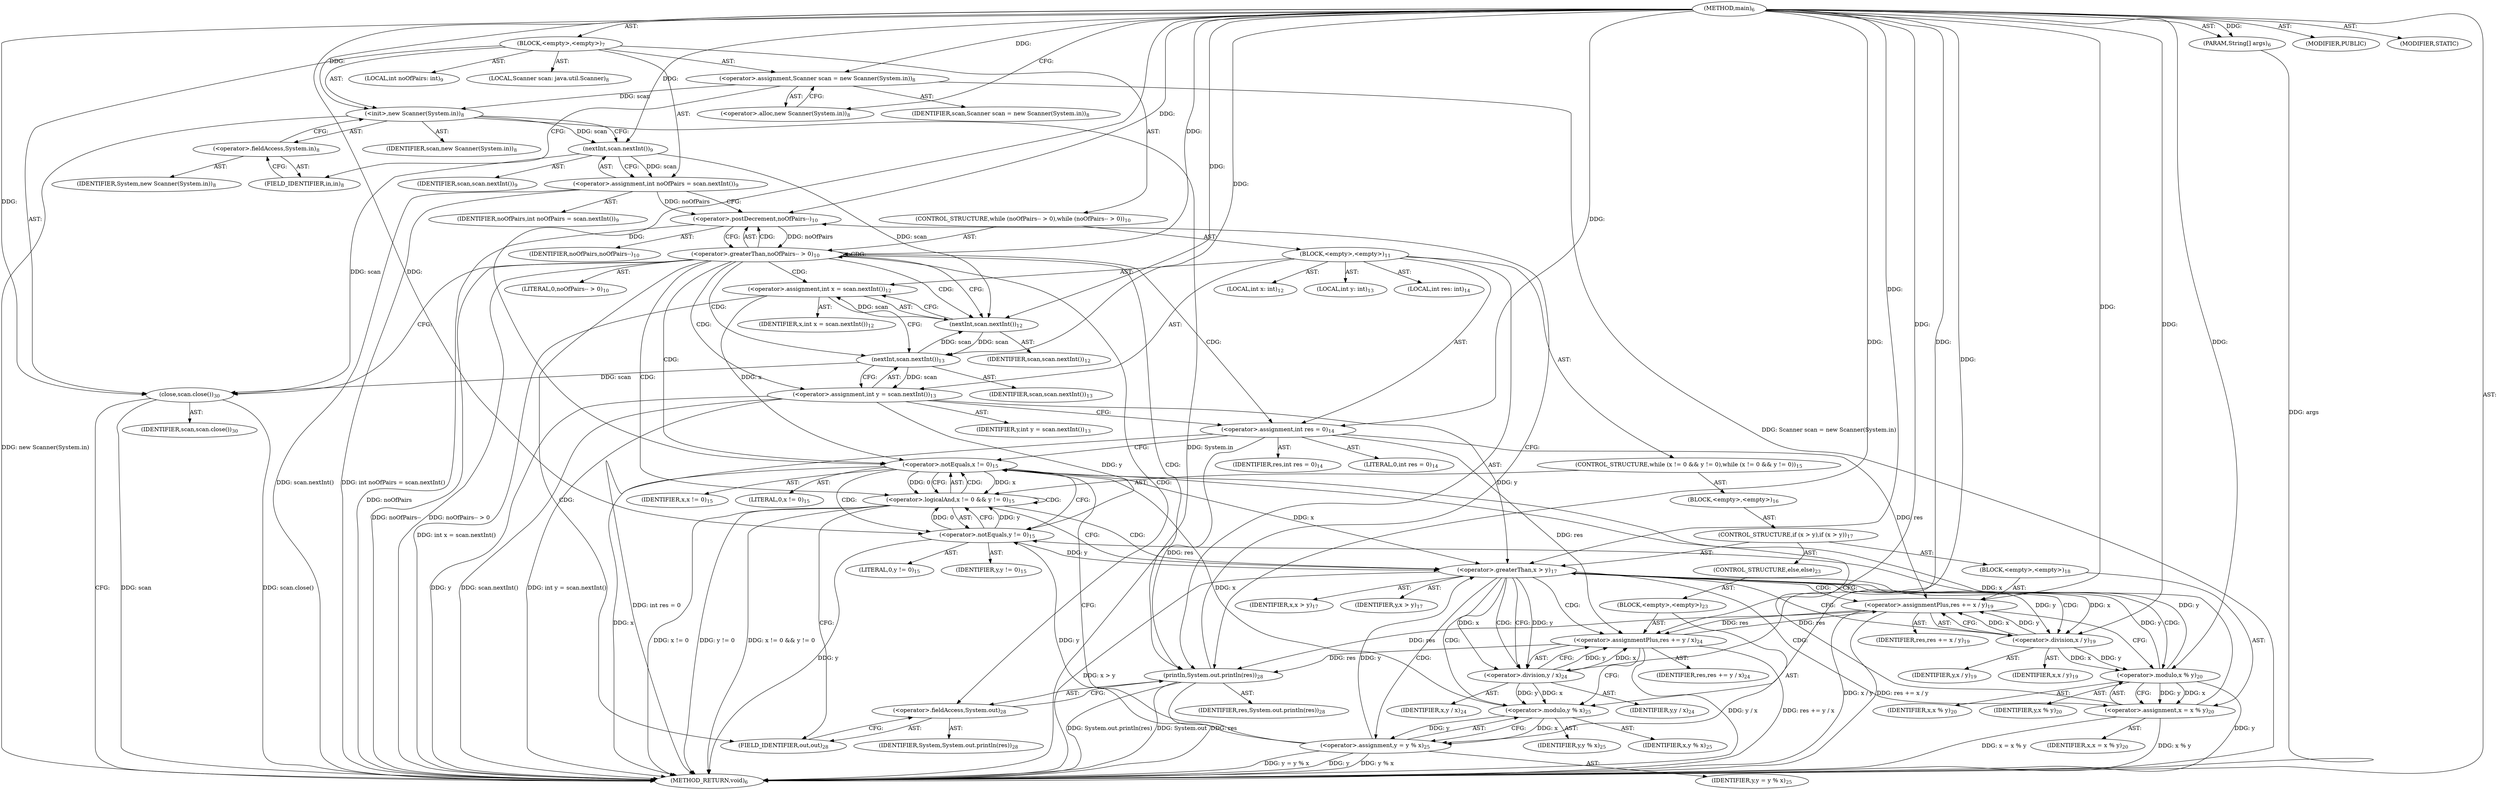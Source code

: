 digraph "main" {  
"19" [label = <(METHOD,main)<SUB>6</SUB>> ]
"20" [label = <(PARAM,String[] args)<SUB>6</SUB>> ]
"21" [label = <(BLOCK,&lt;empty&gt;,&lt;empty&gt;)<SUB>7</SUB>> ]
"4" [label = <(LOCAL,Scanner scan: java.util.Scanner)<SUB>8</SUB>> ]
"22" [label = <(&lt;operator&gt;.assignment,Scanner scan = new Scanner(System.in))<SUB>8</SUB>> ]
"23" [label = <(IDENTIFIER,scan,Scanner scan = new Scanner(System.in))<SUB>8</SUB>> ]
"24" [label = <(&lt;operator&gt;.alloc,new Scanner(System.in))<SUB>8</SUB>> ]
"25" [label = <(&lt;init&gt;,new Scanner(System.in))<SUB>8</SUB>> ]
"3" [label = <(IDENTIFIER,scan,new Scanner(System.in))<SUB>8</SUB>> ]
"26" [label = <(&lt;operator&gt;.fieldAccess,System.in)<SUB>8</SUB>> ]
"27" [label = <(IDENTIFIER,System,new Scanner(System.in))<SUB>8</SUB>> ]
"28" [label = <(FIELD_IDENTIFIER,in,in)<SUB>8</SUB>> ]
"29" [label = <(LOCAL,int noOfPairs: int)<SUB>9</SUB>> ]
"30" [label = <(&lt;operator&gt;.assignment,int noOfPairs = scan.nextInt())<SUB>9</SUB>> ]
"31" [label = <(IDENTIFIER,noOfPairs,int noOfPairs = scan.nextInt())<SUB>9</SUB>> ]
"32" [label = <(nextInt,scan.nextInt())<SUB>9</SUB>> ]
"33" [label = <(IDENTIFIER,scan,scan.nextInt())<SUB>9</SUB>> ]
"34" [label = <(CONTROL_STRUCTURE,while (noOfPairs-- &gt; 0),while (noOfPairs-- &gt; 0))<SUB>10</SUB>> ]
"35" [label = <(&lt;operator&gt;.greaterThan,noOfPairs-- &gt; 0)<SUB>10</SUB>> ]
"36" [label = <(&lt;operator&gt;.postDecrement,noOfPairs--)<SUB>10</SUB>> ]
"37" [label = <(IDENTIFIER,noOfPairs,noOfPairs--)<SUB>10</SUB>> ]
"38" [label = <(LITERAL,0,noOfPairs-- &gt; 0)<SUB>10</SUB>> ]
"39" [label = <(BLOCK,&lt;empty&gt;,&lt;empty&gt;)<SUB>11</SUB>> ]
"40" [label = <(LOCAL,int x: int)<SUB>12</SUB>> ]
"41" [label = <(&lt;operator&gt;.assignment,int x = scan.nextInt())<SUB>12</SUB>> ]
"42" [label = <(IDENTIFIER,x,int x = scan.nextInt())<SUB>12</SUB>> ]
"43" [label = <(nextInt,scan.nextInt())<SUB>12</SUB>> ]
"44" [label = <(IDENTIFIER,scan,scan.nextInt())<SUB>12</SUB>> ]
"45" [label = <(LOCAL,int y: int)<SUB>13</SUB>> ]
"46" [label = <(&lt;operator&gt;.assignment,int y = scan.nextInt())<SUB>13</SUB>> ]
"47" [label = <(IDENTIFIER,y,int y = scan.nextInt())<SUB>13</SUB>> ]
"48" [label = <(nextInt,scan.nextInt())<SUB>13</SUB>> ]
"49" [label = <(IDENTIFIER,scan,scan.nextInt())<SUB>13</SUB>> ]
"50" [label = <(LOCAL,int res: int)<SUB>14</SUB>> ]
"51" [label = <(&lt;operator&gt;.assignment,int res = 0)<SUB>14</SUB>> ]
"52" [label = <(IDENTIFIER,res,int res = 0)<SUB>14</SUB>> ]
"53" [label = <(LITERAL,0,int res = 0)<SUB>14</SUB>> ]
"54" [label = <(CONTROL_STRUCTURE,while (x != 0 &amp;&amp; y != 0),while (x != 0 &amp;&amp; y != 0))<SUB>15</SUB>> ]
"55" [label = <(&lt;operator&gt;.logicalAnd,x != 0 &amp;&amp; y != 0)<SUB>15</SUB>> ]
"56" [label = <(&lt;operator&gt;.notEquals,x != 0)<SUB>15</SUB>> ]
"57" [label = <(IDENTIFIER,x,x != 0)<SUB>15</SUB>> ]
"58" [label = <(LITERAL,0,x != 0)<SUB>15</SUB>> ]
"59" [label = <(&lt;operator&gt;.notEquals,y != 0)<SUB>15</SUB>> ]
"60" [label = <(IDENTIFIER,y,y != 0)<SUB>15</SUB>> ]
"61" [label = <(LITERAL,0,y != 0)<SUB>15</SUB>> ]
"62" [label = <(BLOCK,&lt;empty&gt;,&lt;empty&gt;)<SUB>16</SUB>> ]
"63" [label = <(CONTROL_STRUCTURE,if (x &gt; y),if (x &gt; y))<SUB>17</SUB>> ]
"64" [label = <(&lt;operator&gt;.greaterThan,x &gt; y)<SUB>17</SUB>> ]
"65" [label = <(IDENTIFIER,x,x &gt; y)<SUB>17</SUB>> ]
"66" [label = <(IDENTIFIER,y,x &gt; y)<SUB>17</SUB>> ]
"67" [label = <(BLOCK,&lt;empty&gt;,&lt;empty&gt;)<SUB>18</SUB>> ]
"68" [label = <(&lt;operator&gt;.assignmentPlus,res += x / y)<SUB>19</SUB>> ]
"69" [label = <(IDENTIFIER,res,res += x / y)<SUB>19</SUB>> ]
"70" [label = <(&lt;operator&gt;.division,x / y)<SUB>19</SUB>> ]
"71" [label = <(IDENTIFIER,x,x / y)<SUB>19</SUB>> ]
"72" [label = <(IDENTIFIER,y,x / y)<SUB>19</SUB>> ]
"73" [label = <(&lt;operator&gt;.assignment,x = x % y)<SUB>20</SUB>> ]
"74" [label = <(IDENTIFIER,x,x = x % y)<SUB>20</SUB>> ]
"75" [label = <(&lt;operator&gt;.modulo,x % y)<SUB>20</SUB>> ]
"76" [label = <(IDENTIFIER,x,x % y)<SUB>20</SUB>> ]
"77" [label = <(IDENTIFIER,y,x % y)<SUB>20</SUB>> ]
"78" [label = <(CONTROL_STRUCTURE,else,else)<SUB>23</SUB>> ]
"79" [label = <(BLOCK,&lt;empty&gt;,&lt;empty&gt;)<SUB>23</SUB>> ]
"80" [label = <(&lt;operator&gt;.assignmentPlus,res += y / x)<SUB>24</SUB>> ]
"81" [label = <(IDENTIFIER,res,res += y / x)<SUB>24</SUB>> ]
"82" [label = <(&lt;operator&gt;.division,y / x)<SUB>24</SUB>> ]
"83" [label = <(IDENTIFIER,y,y / x)<SUB>24</SUB>> ]
"84" [label = <(IDENTIFIER,x,y / x)<SUB>24</SUB>> ]
"85" [label = <(&lt;operator&gt;.assignment,y = y % x)<SUB>25</SUB>> ]
"86" [label = <(IDENTIFIER,y,y = y % x)<SUB>25</SUB>> ]
"87" [label = <(&lt;operator&gt;.modulo,y % x)<SUB>25</SUB>> ]
"88" [label = <(IDENTIFIER,y,y % x)<SUB>25</SUB>> ]
"89" [label = <(IDENTIFIER,x,y % x)<SUB>25</SUB>> ]
"90" [label = <(println,System.out.println(res))<SUB>28</SUB>> ]
"91" [label = <(&lt;operator&gt;.fieldAccess,System.out)<SUB>28</SUB>> ]
"92" [label = <(IDENTIFIER,System,System.out.println(res))<SUB>28</SUB>> ]
"93" [label = <(FIELD_IDENTIFIER,out,out)<SUB>28</SUB>> ]
"94" [label = <(IDENTIFIER,res,System.out.println(res))<SUB>28</SUB>> ]
"95" [label = <(close,scan.close())<SUB>30</SUB>> ]
"96" [label = <(IDENTIFIER,scan,scan.close())<SUB>30</SUB>> ]
"97" [label = <(MODIFIER,PUBLIC)> ]
"98" [label = <(MODIFIER,STATIC)> ]
"99" [label = <(METHOD_RETURN,void)<SUB>6</SUB>> ]
  "19" -> "20"  [ label = "AST: "] 
  "19" -> "21"  [ label = "AST: "] 
  "19" -> "97"  [ label = "AST: "] 
  "19" -> "98"  [ label = "AST: "] 
  "19" -> "99"  [ label = "AST: "] 
  "21" -> "4"  [ label = "AST: "] 
  "21" -> "22"  [ label = "AST: "] 
  "21" -> "25"  [ label = "AST: "] 
  "21" -> "29"  [ label = "AST: "] 
  "21" -> "30"  [ label = "AST: "] 
  "21" -> "34"  [ label = "AST: "] 
  "21" -> "95"  [ label = "AST: "] 
  "22" -> "23"  [ label = "AST: "] 
  "22" -> "24"  [ label = "AST: "] 
  "25" -> "3"  [ label = "AST: "] 
  "25" -> "26"  [ label = "AST: "] 
  "26" -> "27"  [ label = "AST: "] 
  "26" -> "28"  [ label = "AST: "] 
  "30" -> "31"  [ label = "AST: "] 
  "30" -> "32"  [ label = "AST: "] 
  "32" -> "33"  [ label = "AST: "] 
  "34" -> "35"  [ label = "AST: "] 
  "34" -> "39"  [ label = "AST: "] 
  "35" -> "36"  [ label = "AST: "] 
  "35" -> "38"  [ label = "AST: "] 
  "36" -> "37"  [ label = "AST: "] 
  "39" -> "40"  [ label = "AST: "] 
  "39" -> "41"  [ label = "AST: "] 
  "39" -> "45"  [ label = "AST: "] 
  "39" -> "46"  [ label = "AST: "] 
  "39" -> "50"  [ label = "AST: "] 
  "39" -> "51"  [ label = "AST: "] 
  "39" -> "54"  [ label = "AST: "] 
  "39" -> "90"  [ label = "AST: "] 
  "41" -> "42"  [ label = "AST: "] 
  "41" -> "43"  [ label = "AST: "] 
  "43" -> "44"  [ label = "AST: "] 
  "46" -> "47"  [ label = "AST: "] 
  "46" -> "48"  [ label = "AST: "] 
  "48" -> "49"  [ label = "AST: "] 
  "51" -> "52"  [ label = "AST: "] 
  "51" -> "53"  [ label = "AST: "] 
  "54" -> "55"  [ label = "AST: "] 
  "54" -> "62"  [ label = "AST: "] 
  "55" -> "56"  [ label = "AST: "] 
  "55" -> "59"  [ label = "AST: "] 
  "56" -> "57"  [ label = "AST: "] 
  "56" -> "58"  [ label = "AST: "] 
  "59" -> "60"  [ label = "AST: "] 
  "59" -> "61"  [ label = "AST: "] 
  "62" -> "63"  [ label = "AST: "] 
  "63" -> "64"  [ label = "AST: "] 
  "63" -> "67"  [ label = "AST: "] 
  "63" -> "78"  [ label = "AST: "] 
  "64" -> "65"  [ label = "AST: "] 
  "64" -> "66"  [ label = "AST: "] 
  "67" -> "68"  [ label = "AST: "] 
  "67" -> "73"  [ label = "AST: "] 
  "68" -> "69"  [ label = "AST: "] 
  "68" -> "70"  [ label = "AST: "] 
  "70" -> "71"  [ label = "AST: "] 
  "70" -> "72"  [ label = "AST: "] 
  "73" -> "74"  [ label = "AST: "] 
  "73" -> "75"  [ label = "AST: "] 
  "75" -> "76"  [ label = "AST: "] 
  "75" -> "77"  [ label = "AST: "] 
  "78" -> "79"  [ label = "AST: "] 
  "79" -> "80"  [ label = "AST: "] 
  "79" -> "85"  [ label = "AST: "] 
  "80" -> "81"  [ label = "AST: "] 
  "80" -> "82"  [ label = "AST: "] 
  "82" -> "83"  [ label = "AST: "] 
  "82" -> "84"  [ label = "AST: "] 
  "85" -> "86"  [ label = "AST: "] 
  "85" -> "87"  [ label = "AST: "] 
  "87" -> "88"  [ label = "AST: "] 
  "87" -> "89"  [ label = "AST: "] 
  "90" -> "91"  [ label = "AST: "] 
  "90" -> "94"  [ label = "AST: "] 
  "91" -> "92"  [ label = "AST: "] 
  "91" -> "93"  [ label = "AST: "] 
  "95" -> "96"  [ label = "AST: "] 
  "22" -> "28"  [ label = "CFG: "] 
  "25" -> "32"  [ label = "CFG: "] 
  "30" -> "36"  [ label = "CFG: "] 
  "95" -> "99"  [ label = "CFG: "] 
  "24" -> "22"  [ label = "CFG: "] 
  "26" -> "25"  [ label = "CFG: "] 
  "32" -> "30"  [ label = "CFG: "] 
  "35" -> "43"  [ label = "CFG: "] 
  "35" -> "95"  [ label = "CFG: "] 
  "28" -> "26"  [ label = "CFG: "] 
  "36" -> "35"  [ label = "CFG: "] 
  "41" -> "48"  [ label = "CFG: "] 
  "46" -> "51"  [ label = "CFG: "] 
  "51" -> "56"  [ label = "CFG: "] 
  "90" -> "36"  [ label = "CFG: "] 
  "43" -> "41"  [ label = "CFG: "] 
  "48" -> "46"  [ label = "CFG: "] 
  "55" -> "64"  [ label = "CFG: "] 
  "55" -> "93"  [ label = "CFG: "] 
  "91" -> "90"  [ label = "CFG: "] 
  "56" -> "55"  [ label = "CFG: "] 
  "56" -> "59"  [ label = "CFG: "] 
  "59" -> "55"  [ label = "CFG: "] 
  "93" -> "91"  [ label = "CFG: "] 
  "64" -> "70"  [ label = "CFG: "] 
  "64" -> "82"  [ label = "CFG: "] 
  "68" -> "75"  [ label = "CFG: "] 
  "73" -> "56"  [ label = "CFG: "] 
  "70" -> "68"  [ label = "CFG: "] 
  "75" -> "73"  [ label = "CFG: "] 
  "80" -> "87"  [ label = "CFG: "] 
  "85" -> "56"  [ label = "CFG: "] 
  "82" -> "80"  [ label = "CFG: "] 
  "87" -> "85"  [ label = "CFG: "] 
  "19" -> "24"  [ label = "CFG: "] 
  "20" -> "99"  [ label = "DDG: args"] 
  "22" -> "99"  [ label = "DDG: Scanner scan = new Scanner(System.in)"] 
  "25" -> "99"  [ label = "DDG: System.in"] 
  "25" -> "99"  [ label = "DDG: new Scanner(System.in)"] 
  "30" -> "99"  [ label = "DDG: scan.nextInt()"] 
  "30" -> "99"  [ label = "DDG: int noOfPairs = scan.nextInt()"] 
  "36" -> "99"  [ label = "DDG: noOfPairs"] 
  "35" -> "99"  [ label = "DDG: noOfPairs--"] 
  "35" -> "99"  [ label = "DDG: noOfPairs-- &gt; 0"] 
  "95" -> "99"  [ label = "DDG: scan"] 
  "95" -> "99"  [ label = "DDG: scan.close()"] 
  "41" -> "99"  [ label = "DDG: int x = scan.nextInt()"] 
  "46" -> "99"  [ label = "DDG: y"] 
  "46" -> "99"  [ label = "DDG: scan.nextInt()"] 
  "46" -> "99"  [ label = "DDG: int y = scan.nextInt()"] 
  "51" -> "99"  [ label = "DDG: int res = 0"] 
  "56" -> "99"  [ label = "DDG: x"] 
  "55" -> "99"  [ label = "DDG: x != 0"] 
  "59" -> "99"  [ label = "DDG: y"] 
  "55" -> "99"  [ label = "DDG: y != 0"] 
  "55" -> "99"  [ label = "DDG: x != 0 &amp;&amp; y != 0"] 
  "90" -> "99"  [ label = "DDG: System.out"] 
  "90" -> "99"  [ label = "DDG: res"] 
  "90" -> "99"  [ label = "DDG: System.out.println(res)"] 
  "64" -> "99"  [ label = "DDG: x &gt; y"] 
  "80" -> "99"  [ label = "DDG: y / x"] 
  "80" -> "99"  [ label = "DDG: res += y / x"] 
  "85" -> "99"  [ label = "DDG: y"] 
  "85" -> "99"  [ label = "DDG: y % x"] 
  "85" -> "99"  [ label = "DDG: y = y % x"] 
  "68" -> "99"  [ label = "DDG: x / y"] 
  "68" -> "99"  [ label = "DDG: res += x / y"] 
  "75" -> "99"  [ label = "DDG: y"] 
  "73" -> "99"  [ label = "DDG: x % y"] 
  "73" -> "99"  [ label = "DDG: x = x % y"] 
  "19" -> "20"  [ label = "DDG: "] 
  "19" -> "22"  [ label = "DDG: "] 
  "32" -> "30"  [ label = "DDG: scan"] 
  "22" -> "25"  [ label = "DDG: scan"] 
  "19" -> "25"  [ label = "DDG: "] 
  "32" -> "95"  [ label = "DDG: scan"] 
  "48" -> "95"  [ label = "DDG: scan"] 
  "19" -> "95"  [ label = "DDG: "] 
  "25" -> "32"  [ label = "DDG: scan"] 
  "19" -> "32"  [ label = "DDG: "] 
  "36" -> "35"  [ label = "DDG: noOfPairs"] 
  "19" -> "35"  [ label = "DDG: "] 
  "43" -> "41"  [ label = "DDG: scan"] 
  "48" -> "46"  [ label = "DDG: scan"] 
  "19" -> "51"  [ label = "DDG: "] 
  "30" -> "36"  [ label = "DDG: noOfPairs"] 
  "19" -> "36"  [ label = "DDG: "] 
  "51" -> "90"  [ label = "DDG: res"] 
  "80" -> "90"  [ label = "DDG: res"] 
  "68" -> "90"  [ label = "DDG: res"] 
  "19" -> "90"  [ label = "DDG: "] 
  "32" -> "43"  [ label = "DDG: scan"] 
  "48" -> "43"  [ label = "DDG: scan"] 
  "19" -> "43"  [ label = "DDG: "] 
  "43" -> "48"  [ label = "DDG: scan"] 
  "19" -> "48"  [ label = "DDG: "] 
  "56" -> "55"  [ label = "DDG: x"] 
  "56" -> "55"  [ label = "DDG: 0"] 
  "59" -> "55"  [ label = "DDG: y"] 
  "59" -> "55"  [ label = "DDG: 0"] 
  "41" -> "56"  [ label = "DDG: x"] 
  "87" -> "56"  [ label = "DDG: x"] 
  "73" -> "56"  [ label = "DDG: x"] 
  "19" -> "56"  [ label = "DDG: "] 
  "46" -> "59"  [ label = "DDG: y"] 
  "85" -> "59"  [ label = "DDG: y"] 
  "75" -> "59"  [ label = "DDG: y"] 
  "19" -> "59"  [ label = "DDG: "] 
  "56" -> "64"  [ label = "DDG: x"] 
  "19" -> "64"  [ label = "DDG: "] 
  "46" -> "64"  [ label = "DDG: y"] 
  "59" -> "64"  [ label = "DDG: y"] 
  "85" -> "64"  [ label = "DDG: y"] 
  "75" -> "64"  [ label = "DDG: y"] 
  "70" -> "68"  [ label = "DDG: x"] 
  "70" -> "68"  [ label = "DDG: y"] 
  "75" -> "73"  [ label = "DDG: x"] 
  "75" -> "73"  [ label = "DDG: y"] 
  "51" -> "68"  [ label = "DDG: res"] 
  "80" -> "68"  [ label = "DDG: res"] 
  "19" -> "68"  [ label = "DDG: "] 
  "82" -> "80"  [ label = "DDG: y"] 
  "82" -> "80"  [ label = "DDG: x"] 
  "87" -> "85"  [ label = "DDG: y"] 
  "87" -> "85"  [ label = "DDG: x"] 
  "64" -> "70"  [ label = "DDG: x"] 
  "19" -> "70"  [ label = "DDG: "] 
  "64" -> "70"  [ label = "DDG: y"] 
  "70" -> "75"  [ label = "DDG: x"] 
  "19" -> "75"  [ label = "DDG: "] 
  "70" -> "75"  [ label = "DDG: y"] 
  "51" -> "80"  [ label = "DDG: res"] 
  "68" -> "80"  [ label = "DDG: res"] 
  "19" -> "80"  [ label = "DDG: "] 
  "64" -> "82"  [ label = "DDG: y"] 
  "19" -> "82"  [ label = "DDG: "] 
  "64" -> "82"  [ label = "DDG: x"] 
  "82" -> "87"  [ label = "DDG: y"] 
  "19" -> "87"  [ label = "DDG: "] 
  "82" -> "87"  [ label = "DDG: x"] 
  "35" -> "48"  [ label = "CDG: "] 
  "35" -> "51"  [ label = "CDG: "] 
  "35" -> "46"  [ label = "CDG: "] 
  "35" -> "56"  [ label = "CDG: "] 
  "35" -> "91"  [ label = "CDG: "] 
  "35" -> "35"  [ label = "CDG: "] 
  "35" -> "93"  [ label = "CDG: "] 
  "35" -> "90"  [ label = "CDG: "] 
  "35" -> "43"  [ label = "CDG: "] 
  "35" -> "36"  [ label = "CDG: "] 
  "35" -> "41"  [ label = "CDG: "] 
  "35" -> "55"  [ label = "CDG: "] 
  "55" -> "64"  [ label = "CDG: "] 
  "55" -> "56"  [ label = "CDG: "] 
  "55" -> "55"  [ label = "CDG: "] 
  "56" -> "59"  [ label = "CDG: "] 
  "64" -> "68"  [ label = "CDG: "] 
  "64" -> "73"  [ label = "CDG: "] 
  "64" -> "75"  [ label = "CDG: "] 
  "64" -> "85"  [ label = "CDG: "] 
  "64" -> "87"  [ label = "CDG: "] 
  "64" -> "82"  [ label = "CDG: "] 
  "64" -> "80"  [ label = "CDG: "] 
  "64" -> "70"  [ label = "CDG: "] 
}
